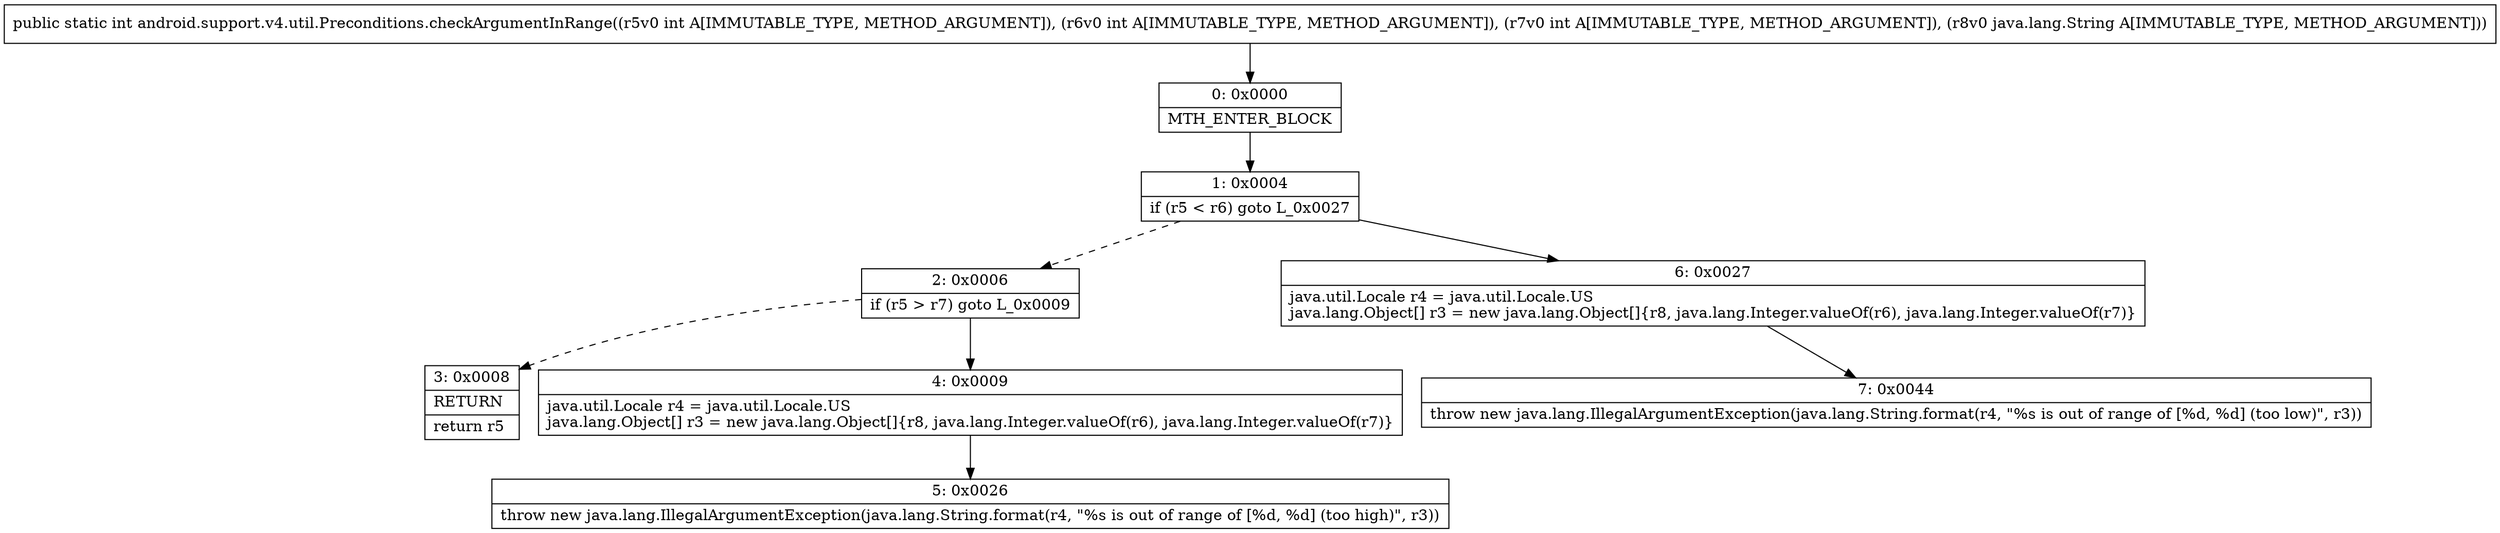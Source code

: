 digraph "CFG forandroid.support.v4.util.Preconditions.checkArgumentInRange(IIILjava\/lang\/String;)I" {
Node_0 [shape=record,label="{0\:\ 0x0000|MTH_ENTER_BLOCK\l}"];
Node_1 [shape=record,label="{1\:\ 0x0004|if (r5 \< r6) goto L_0x0027\l}"];
Node_2 [shape=record,label="{2\:\ 0x0006|if (r5 \> r7) goto L_0x0009\l}"];
Node_3 [shape=record,label="{3\:\ 0x0008|RETURN\l|return r5\l}"];
Node_4 [shape=record,label="{4\:\ 0x0009|java.util.Locale r4 = java.util.Locale.US\ljava.lang.Object[] r3 = new java.lang.Object[]\{r8, java.lang.Integer.valueOf(r6), java.lang.Integer.valueOf(r7)\}\l}"];
Node_5 [shape=record,label="{5\:\ 0x0026|throw new java.lang.IllegalArgumentException(java.lang.String.format(r4, \"%s is out of range of [%d, %d] (too high)\", r3))\l}"];
Node_6 [shape=record,label="{6\:\ 0x0027|java.util.Locale r4 = java.util.Locale.US\ljava.lang.Object[] r3 = new java.lang.Object[]\{r8, java.lang.Integer.valueOf(r6), java.lang.Integer.valueOf(r7)\}\l}"];
Node_7 [shape=record,label="{7\:\ 0x0044|throw new java.lang.IllegalArgumentException(java.lang.String.format(r4, \"%s is out of range of [%d, %d] (too low)\", r3))\l}"];
MethodNode[shape=record,label="{public static int android.support.v4.util.Preconditions.checkArgumentInRange((r5v0 int A[IMMUTABLE_TYPE, METHOD_ARGUMENT]), (r6v0 int A[IMMUTABLE_TYPE, METHOD_ARGUMENT]), (r7v0 int A[IMMUTABLE_TYPE, METHOD_ARGUMENT]), (r8v0 java.lang.String A[IMMUTABLE_TYPE, METHOD_ARGUMENT])) }"];
MethodNode -> Node_0;
Node_0 -> Node_1;
Node_1 -> Node_2[style=dashed];
Node_1 -> Node_6;
Node_2 -> Node_3[style=dashed];
Node_2 -> Node_4;
Node_4 -> Node_5;
Node_6 -> Node_7;
}

